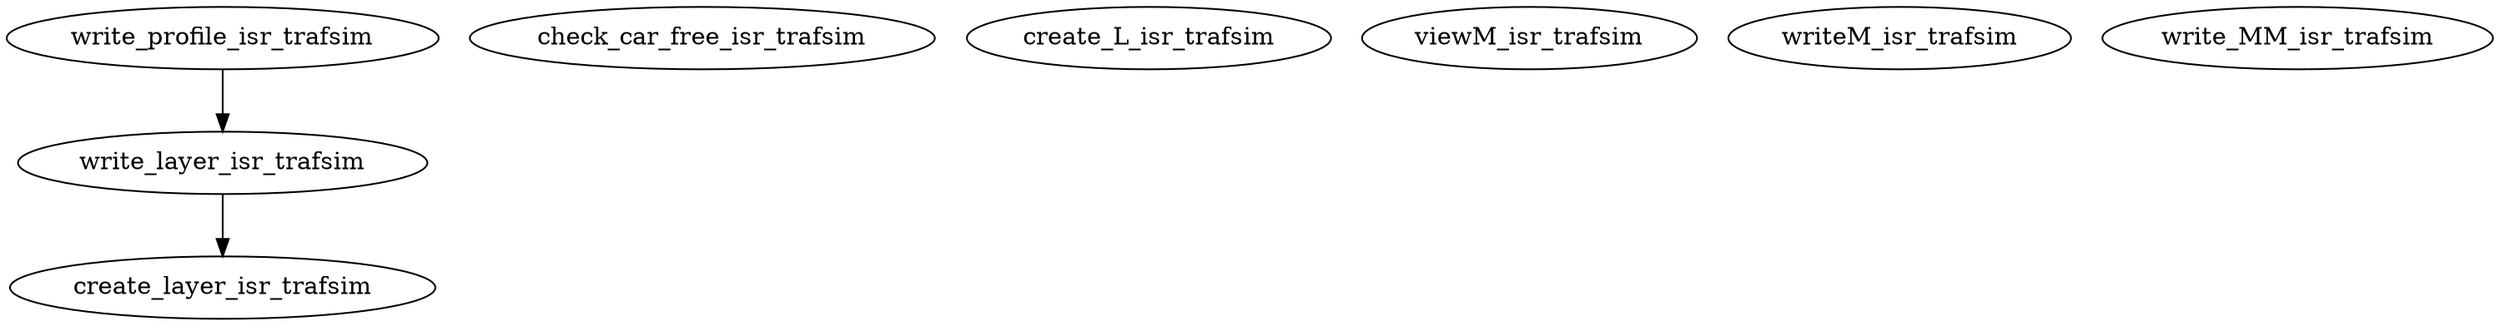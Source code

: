 /* Created by mdot for Matlab */
digraph m2html {
  write_layer_isr_trafsim -> create_layer_isr_trafsim;
  write_profile_isr_trafsim -> write_layer_isr_trafsim;

  check_car_free_isr_trafsim [URL="check_car_free_isr_trafsim.html"];
  create_L_isr_trafsim [URL="create_L_isr_trafsim.html"];
  create_layer_isr_trafsim [URL="create_layer_isr_trafsim.html"];
  viewM_isr_trafsim [URL="viewM_isr_trafsim.html"];
  writeM_isr_trafsim [URL="writeM_isr_trafsim.html"];
  write_MM_isr_trafsim [URL="write_MM_isr_trafsim.html"];
  write_layer_isr_trafsim [URL="write_layer_isr_trafsim.html"];
  write_profile_isr_trafsim [URL="write_profile_isr_trafsim.html"];
}